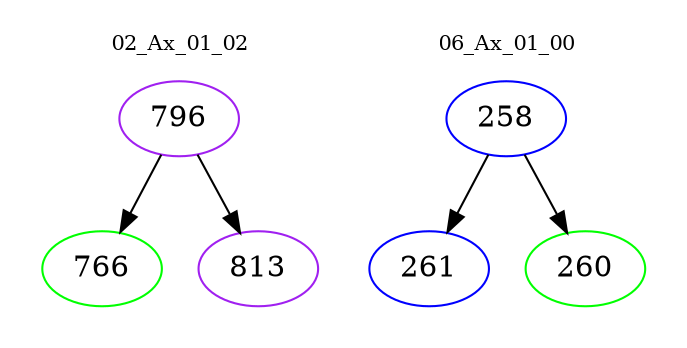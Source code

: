 digraph{
subgraph cluster_0 {
color = white
label = "02_Ax_01_02";
fontsize=10;
T0_796 [label="796", color="purple"]
T0_796 -> T0_766 [color="black"]
T0_766 [label="766", color="green"]
T0_796 -> T0_813 [color="black"]
T0_813 [label="813", color="purple"]
}
subgraph cluster_1 {
color = white
label = "06_Ax_01_00";
fontsize=10;
T1_258 [label="258", color="blue"]
T1_258 -> T1_261 [color="black"]
T1_261 [label="261", color="blue"]
T1_258 -> T1_260 [color="black"]
T1_260 [label="260", color="green"]
}
}
